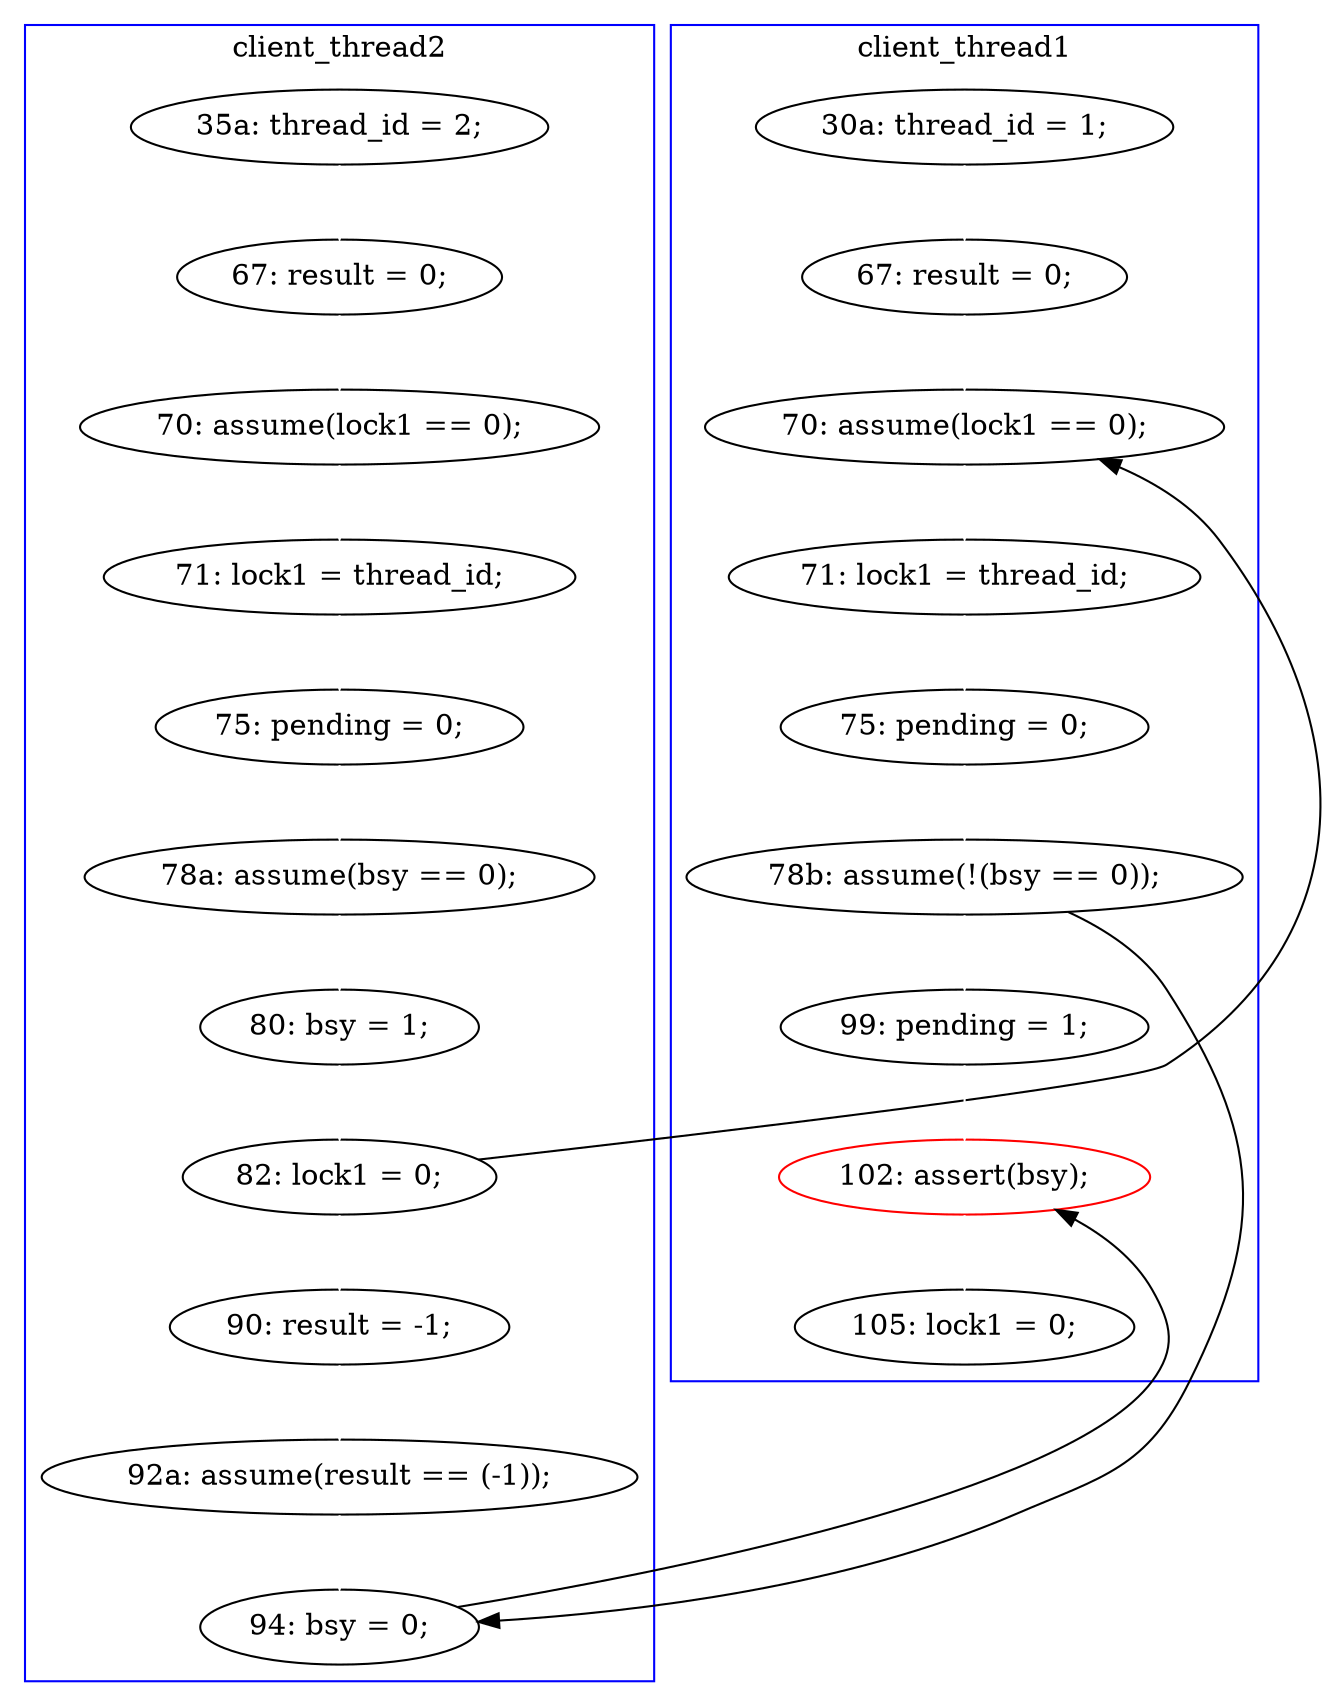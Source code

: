 digraph Counterexample {
	36 -> 40 [color = black, style = solid, constraint = false]
	22 -> 32 [color = black, style = solid, constraint = false]
	16 -> 18 [color = white, style = solid]
	14 -> 15 [color = white, style = solid]
	24 -> 26 [color = white, style = solid]
	28 -> 31 [color = white, style = solid]
	34 -> 36 [color = white, style = solid]
	37 -> 41 [color = white, style = solid]
	21 -> 22 [color = white, style = solid]
	15 -> 16 [color = white, style = solid]
	26 -> 40 [color = white, style = solid]
	32 -> 33 [color = white, style = solid]
	40 -> 41 [color = black, style = solid, constraint = false]
	22 -> 24 [color = white, style = solid]
	31 -> 32 [color = white, style = solid]
	41 -> 42 [color = white, style = solid]
	18 -> 21 [color = white, style = solid]
	13 -> 14 [color = white, style = solid]
	33 -> 34 [color = white, style = solid]
	36 -> 37 [color = white, style = solid]
	10 -> 13 [color = white, style = solid]
	subgraph cluster1 {
		label = client_thread1
		color = blue
		41  [label = "102: assert(bsy);", color = red]
		31  [label = "67: result = 0;"]
		34  [label = "75: pending = 0;"]
		33  [label = "71: lock1 = thread_id;"]
		28  [label = "30a: thread_id = 1;"]
		32  [label = "70: assume(lock1 == 0);"]
		36  [label = "78b: assume(!(bsy == 0));"]
		42  [label = "105: lock1 = 0;"]
		37  [label = "99: pending = 1;"]
	}
	subgraph cluster2 {
		label = client_thread2
		color = blue
		14  [label = "70: assume(lock1 == 0);"]
		15  [label = "71: lock1 = thread_id;"]
		24  [label = "90: result = -1;"]
		22  [label = "82: lock1 = 0;"]
		13  [label = "67: result = 0;"]
		16  [label = "75: pending = 0;"]
		18  [label = "78a: assume(bsy == 0);"]
		10  [label = "35a: thread_id = 2;"]
		40  [label = "94: bsy = 0;"]
		21  [label = "80: bsy = 1;"]
		26  [label = "92a: assume(result == (-1));"]
	}
}